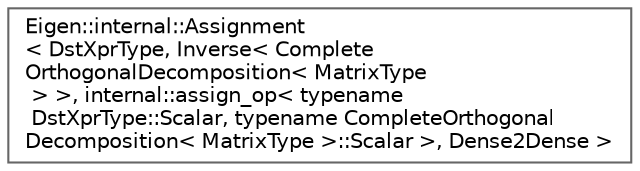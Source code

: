 digraph "Graphical Class Hierarchy"
{
 // LATEX_PDF_SIZE
  bgcolor="transparent";
  edge [fontname=Helvetica,fontsize=10,labelfontname=Helvetica,labelfontsize=10];
  node [fontname=Helvetica,fontsize=10,shape=box,height=0.2,width=0.4];
  rankdir="LR";
  Node0 [id="Node000000",label="Eigen::internal::Assignment\l\< DstXprType, Inverse\< Complete\lOrthogonalDecomposition\< MatrixType\l \> \>, internal::assign_op\< typename\l DstXprType::Scalar, typename CompleteOrthogonal\lDecomposition\< MatrixType \>::Scalar \>, Dense2Dense \>",height=0.2,width=0.4,color="grey40", fillcolor="white", style="filled",URL="$structEigen_1_1internal_1_1Assignment_3_01DstXprType_00_01Inverse_3_01CompleteOrthogonalDecomposbb413dc1921688b51738fc54e83f8dbd.html",tooltip=" "];
}
